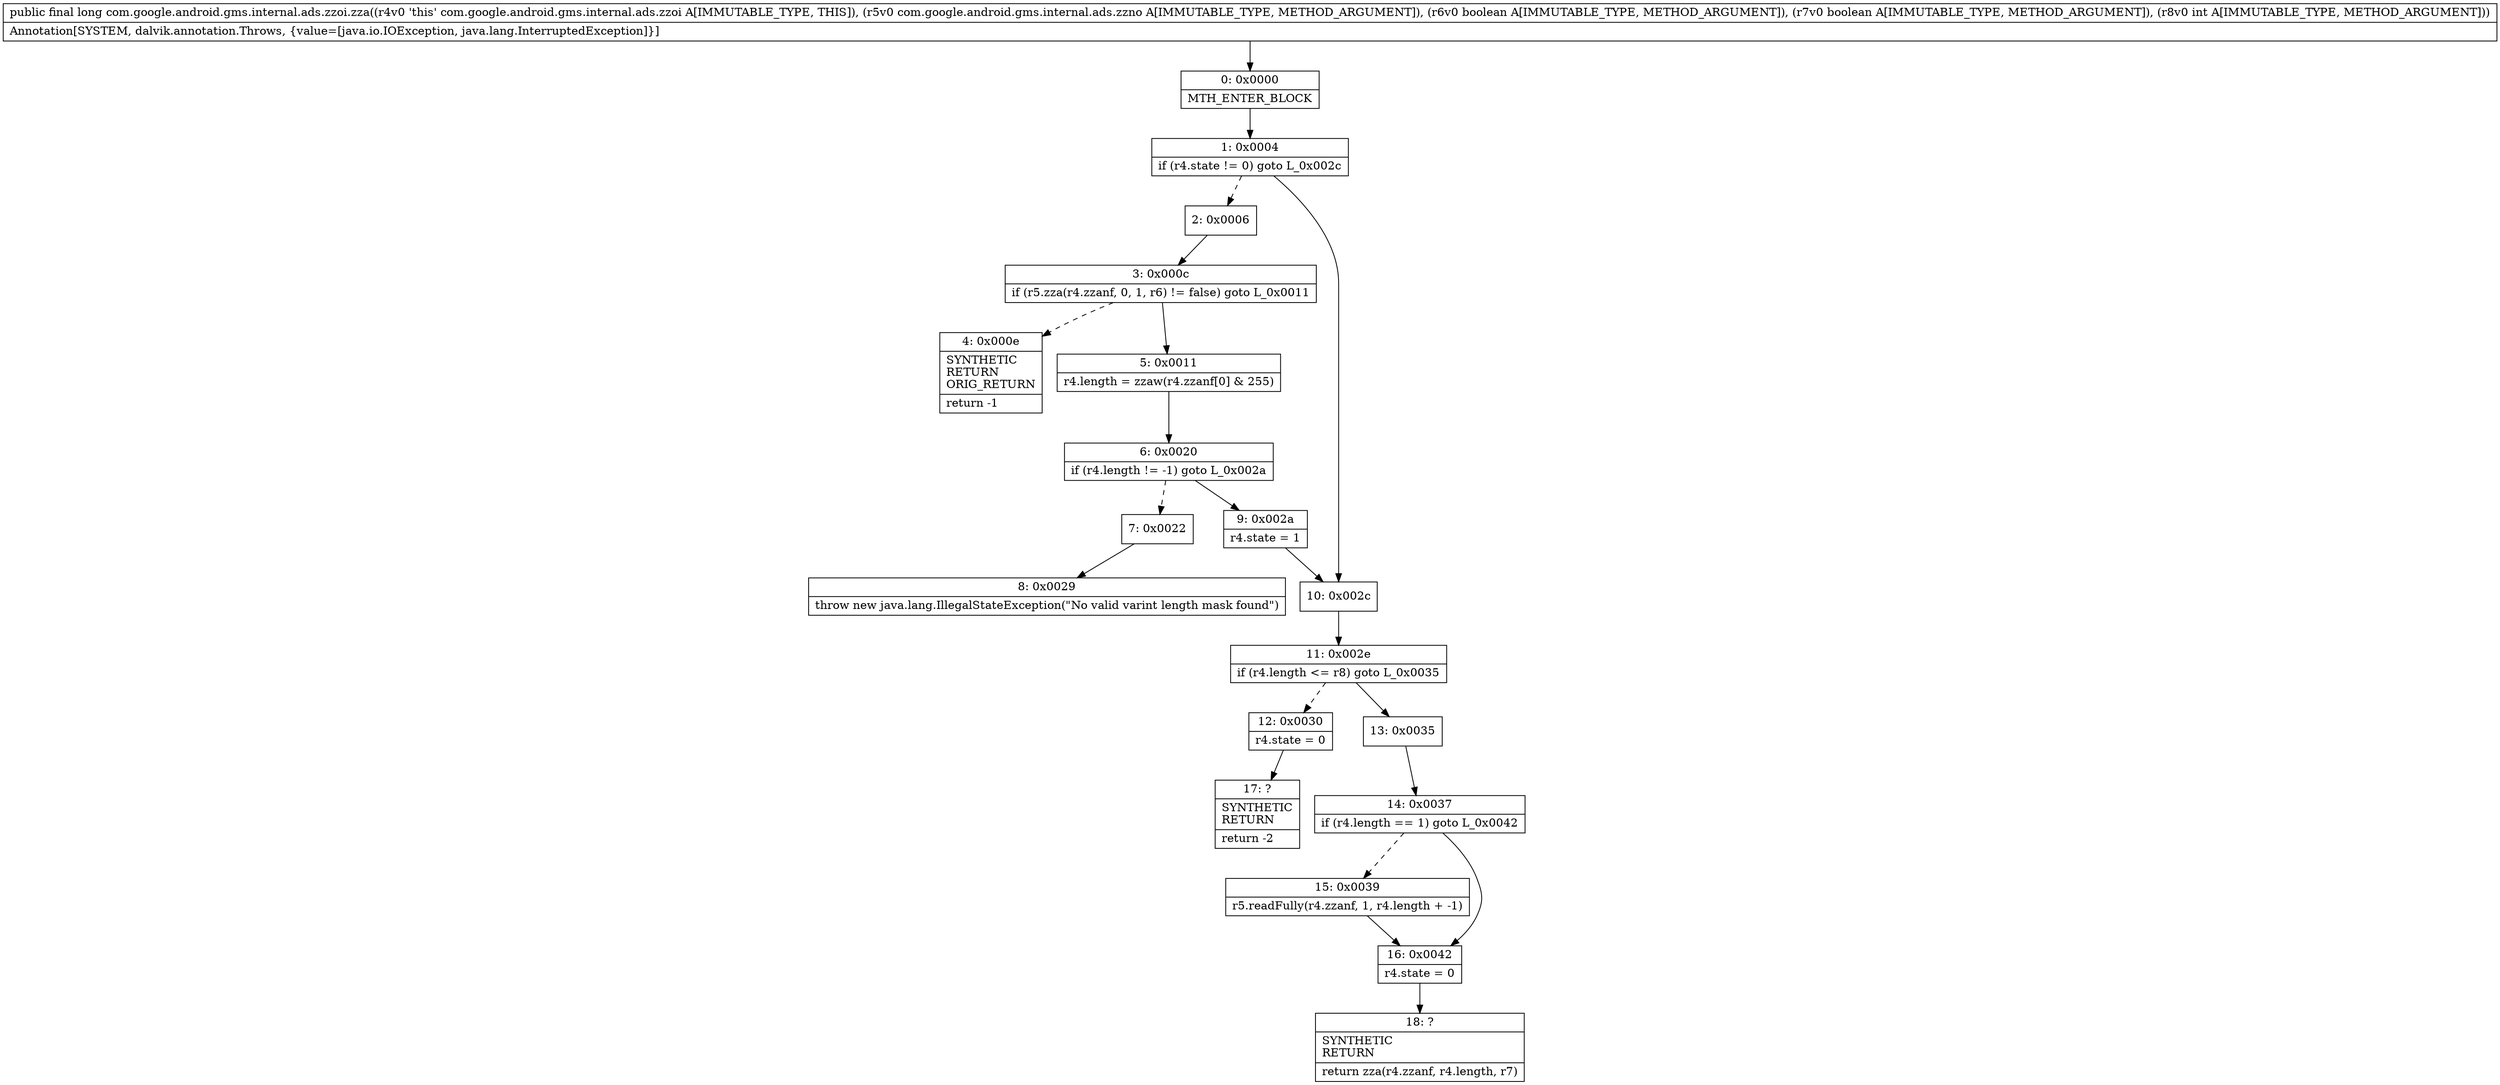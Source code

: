 digraph "CFG forcom.google.android.gms.internal.ads.zzoi.zza(Lcom\/google\/android\/gms\/internal\/ads\/zzno;ZZI)J" {
Node_0 [shape=record,label="{0\:\ 0x0000|MTH_ENTER_BLOCK\l}"];
Node_1 [shape=record,label="{1\:\ 0x0004|if (r4.state != 0) goto L_0x002c\l}"];
Node_2 [shape=record,label="{2\:\ 0x0006}"];
Node_3 [shape=record,label="{3\:\ 0x000c|if (r5.zza(r4.zzanf, 0, 1, r6) != false) goto L_0x0011\l}"];
Node_4 [shape=record,label="{4\:\ 0x000e|SYNTHETIC\lRETURN\lORIG_RETURN\l|return \-1\l}"];
Node_5 [shape=record,label="{5\:\ 0x0011|r4.length = zzaw(r4.zzanf[0] & 255)\l}"];
Node_6 [shape=record,label="{6\:\ 0x0020|if (r4.length != \-1) goto L_0x002a\l}"];
Node_7 [shape=record,label="{7\:\ 0x0022}"];
Node_8 [shape=record,label="{8\:\ 0x0029|throw new java.lang.IllegalStateException(\"No valid varint length mask found\")\l}"];
Node_9 [shape=record,label="{9\:\ 0x002a|r4.state = 1\l}"];
Node_10 [shape=record,label="{10\:\ 0x002c}"];
Node_11 [shape=record,label="{11\:\ 0x002e|if (r4.length \<= r8) goto L_0x0035\l}"];
Node_12 [shape=record,label="{12\:\ 0x0030|r4.state = 0\l}"];
Node_13 [shape=record,label="{13\:\ 0x0035}"];
Node_14 [shape=record,label="{14\:\ 0x0037|if (r4.length == 1) goto L_0x0042\l}"];
Node_15 [shape=record,label="{15\:\ 0x0039|r5.readFully(r4.zzanf, 1, r4.length + \-1)\l}"];
Node_16 [shape=record,label="{16\:\ 0x0042|r4.state = 0\l}"];
Node_17 [shape=record,label="{17\:\ ?|SYNTHETIC\lRETURN\l|return \-2\l}"];
Node_18 [shape=record,label="{18\:\ ?|SYNTHETIC\lRETURN\l|return zza(r4.zzanf, r4.length, r7)\l}"];
MethodNode[shape=record,label="{public final long com.google.android.gms.internal.ads.zzoi.zza((r4v0 'this' com.google.android.gms.internal.ads.zzoi A[IMMUTABLE_TYPE, THIS]), (r5v0 com.google.android.gms.internal.ads.zzno A[IMMUTABLE_TYPE, METHOD_ARGUMENT]), (r6v0 boolean A[IMMUTABLE_TYPE, METHOD_ARGUMENT]), (r7v0 boolean A[IMMUTABLE_TYPE, METHOD_ARGUMENT]), (r8v0 int A[IMMUTABLE_TYPE, METHOD_ARGUMENT]))  | Annotation[SYSTEM, dalvik.annotation.Throws, \{value=[java.io.IOException, java.lang.InterruptedException]\}]\l}"];
MethodNode -> Node_0;
Node_0 -> Node_1;
Node_1 -> Node_2[style=dashed];
Node_1 -> Node_10;
Node_2 -> Node_3;
Node_3 -> Node_4[style=dashed];
Node_3 -> Node_5;
Node_5 -> Node_6;
Node_6 -> Node_7[style=dashed];
Node_6 -> Node_9;
Node_7 -> Node_8;
Node_9 -> Node_10;
Node_10 -> Node_11;
Node_11 -> Node_12[style=dashed];
Node_11 -> Node_13;
Node_12 -> Node_17;
Node_13 -> Node_14;
Node_14 -> Node_15[style=dashed];
Node_14 -> Node_16;
Node_15 -> Node_16;
Node_16 -> Node_18;
}

